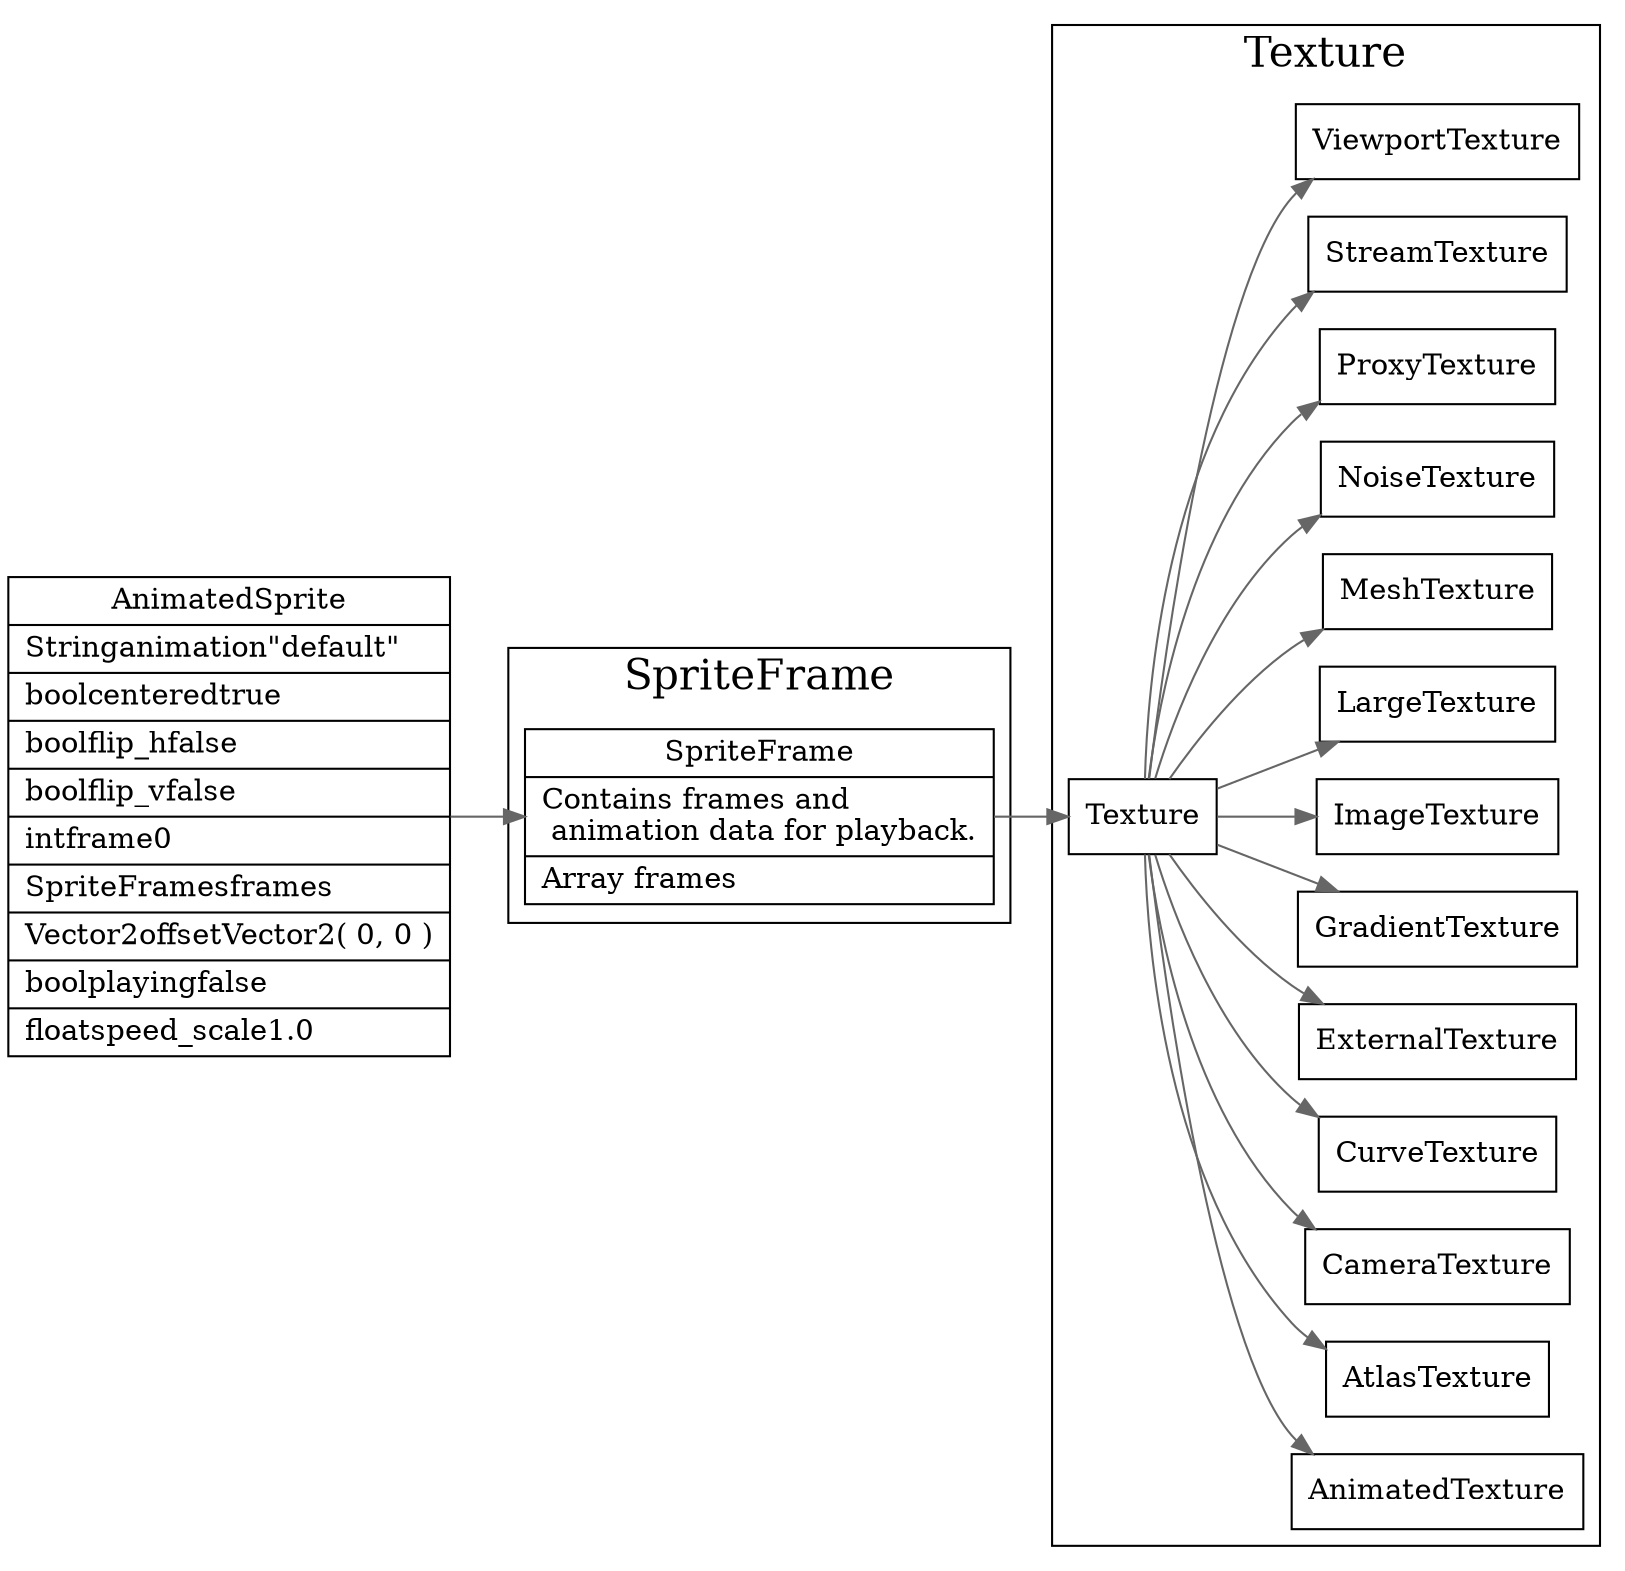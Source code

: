 digraph animated_sprite {
  node[shape=box];
  edge[color=gray40];
  newrank=true;
  rankdir=LR;
  AnimatedSprite -> SpriteFrames;
  AnimatedSprite[
    shape="record";
    label="{{
      AnimatedSprite|
      String	animation	\"default\"\l|
      bool	centered	true\l|
      bool	flip_h	false\l|
      bool	flip_v	false\l|
      int	frame	0\l|
      SpriteFrames	frames	 \l|
      Vector2	offset	Vector2( 0, 0 )\l|
      bool	playing	false\l|
      float	speed_scale	1.0\l
    }}";
  ];
  subgraph cluster_SpriteFrame {
    graph[label="SpriteFrame";fontsize=20;];
    SpriteFrames[
      shape="record";
      label="{{
        SpriteFrame|
        Contains frames and \l 
        animation data for playback.|
        Array frames\l
      }}";
    ];
  }

  subgraph cluster_Texture {
    graph[label="Texture";fontsize=20;];
    Texture -> {
      AnimatedTexture;
      AtlasTexture;
      CameraTexture;
      CurveTexture;
      ExternalTexture;
      GradientTexture;
      ImageTexture;
      LargeTexture;
      MeshTexture;
      NoiseTexture;
      ProxyTexture;
      StreamTexture;
      ViewportTexture;
    }
  }

  SpriteFrames -> Texture;
}
